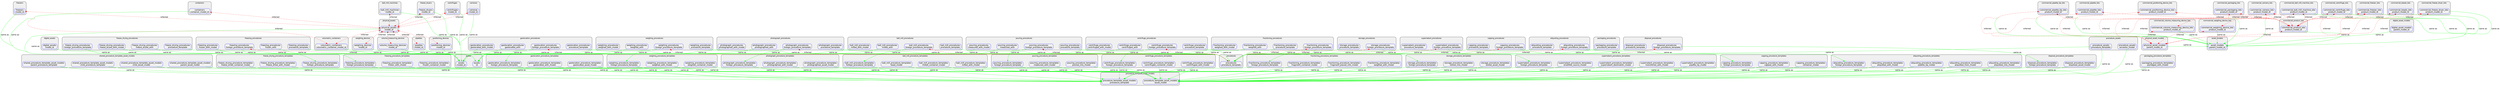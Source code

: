digraph ColumnSameAsNetwork {
graph [
            fontname="Helvetica",
            fontsize=12,
            bgcolor=white,
            splines=true,
            nodesep=0.6,
            concentrate=true,
            compound=true,
        ];
node [shape=box, style=rounded, fontname="Helvetica"];
edge [fontname="Helvetica"];
subgraph cluster_shared_procedure_template_asset_models {
  C492 [color="blue", fillcolor="#ffffff", label="shared_procedure_template_asset_models\nchild_asset_model"];
  C494 [color="blue", fillcolor="#ffffff", label="shared_procedure_template_asset_models\nchild_procedure_template"];
  C498 [color="blue", fillcolor="#ffffff", label="shared_procedure_template_asset_models\nparent_asset_model"];
  C499 [color="blue", fillcolor="#ffffff", label="shared_procedure_template_asset_models\nparent_procedure_template"];
  label="shared_procedure_template_asset_models";
  style="filled, rounded";
  fillcolor="#f0f0f0";
}
subgraph cluster_commercial_freezer_lots {
  C310 [color="blue", fillcolor="#ffffff", label="commercial_freezer_lots\nproduct_model_id"];
  label="commercial_freezer_lots";
  style="filled, rounded";
  fillcolor="#f0f0f0";
}
subgraph cluster_weighing_devices {
  C561 [color="blue", fillcolor="#ffffff", label="weighing_devices\nmodel_id"];
  label="weighing_devices";
  style="filled, rounded";
  fillcolor="#f0f0f0";
}
subgraph cluster_packaging_procedures {
  C197 [color="blue", fillcolor="#ffffff", label="packaging_procedures\nprocedure_template"];
  label="packaging_procedures";
  style="filled, rounded";
  fillcolor="#f0f0f0";
}
subgraph cluster_disposal_procedure_templates {
  C40 [color="blue", fillcolor="#ffffff", label="disposal_procedure_templates\ndisposed_asset_model"];
  C41 [color="blue", fillcolor="#ffffff", label="disposal_procedure_templates\nforeign_procedure_template"];
  label="disposal_procedure_templates";
  style="filled, rounded";
  fillcolor="#f0f0f0";
}
subgraph cluster_volume_measuring_devices {
  C554 [color="blue", fillcolor="#ffffff", label="volume_measuring_devices\nmodel_id"];
  label="volume_measuring_devices";
  style="filled, rounded";
  fillcolor="#f0f0f0";
}
subgraph cluster_disposal_procedures {
  C162 [color="blue", fillcolor="#ffffff", label="disposal_procedures\nforeign_procedure_template"];
  C164 [color="blue", fillcolor="#ffffff", label="disposal_procedures\nprocedure_template"];
  label="disposal_procedures";
  style="filled, rounded";
  fillcolor="#f0f0f0";
}
subgraph cluster_freezing_procedures {
  C182 [color="blue", fillcolor="#ffffff", label="freezing_procedures\nforeign_procedure_template"];
  C184 [color="blue", fillcolor="#ffffff", label="freezing_procedures\nfrozen_with"];
  C185 [color="blue", fillcolor="#ffffff", label="freezing_procedures\nfrozen_with_model"];
  C187 [color="blue", fillcolor="#ffffff", label="freezing_procedures\nprocedure_template"];
  label="freezing_procedures";
  style="filled, rounded";
  fillcolor="#f0f0f0";
}
subgraph cluster_centrifuge_procedure_templates {
  C30 [color="blue", fillcolor="#ffffff", label="centrifuge_procedure_templates\ncentrifuged_container_model"];
  C31 [color="blue", fillcolor="#ffffff", label="centrifuge_procedure_templates\ncentrifuged_with_model"];
  C32 [color="blue", fillcolor="#ffffff", label="centrifuge_procedure_templates\nforeign_procedure_template"];
  label="centrifuge_procedure_templates";
  style="filled, rounded";
  fillcolor="#f0f0f0";
}
subgraph cluster_commercial_product_lots {
  C326 [color="blue", fillcolor="#ffffff", label="commercial_product_lots\nproduct_model_id"];
  label="commercial_product_lots";
  style="filled, rounded";
  fillcolor="#f0f0f0";
}
subgraph cluster_freeze_drying_procedures {
  C175 [color="blue", fillcolor="#ffffff", label="freeze_drying_procedures\nforeign_procedure_template"];
  C177 [color="blue", fillcolor="#ffffff", label="freeze_drying_procedures\nfreeze_dryed_with"];
  C178 [color="blue", fillcolor="#ffffff", label="freeze_drying_procedures\nfreeze_dryed_with_model"];
  C180 [color="blue", fillcolor="#ffffff", label="freeze_drying_procedures\nprocedure_template"];
  label="freeze_drying_procedures";
  style="filled, rounded";
  fillcolor="#f0f0f0";
}
subgraph cluster_supernatant_procedure_templates {
  C115 [color="blue", fillcolor="#ffffff", label="supernatant_procedure_templates\nforeign_procedure_template"];
  C117 [color="blue", fillcolor="#ffffff", label="supernatant_procedure_templates\npipette_tip_model"];
  C123 [color="blue", fillcolor="#ffffff", label="supernatant_procedure_templates\nstratified_source_model"];
  C124 [color="blue", fillcolor="#ffffff", label="supernatant_procedure_templates\nsupernatant_destination_model"];
  C125 [color="blue", fillcolor="#ffffff", label="supernatant_procedure_templates\ntransferred_with_model"];
  label="supernatant_procedure_templates";
  style="filled, rounded";
  fillcolor="#f0f0f0";
}
subgraph cluster_geolocation_procedures {
  C189 [color="blue", fillcolor="#ffffff", label="geolocation_procedures\nforeign_procedure_template"];
  C191 [color="blue", fillcolor="#ffffff", label="geolocation_procedures\ngeolocated_with"];
  C192 [color="blue", fillcolor="#ffffff", label="geolocation_procedures\ngeolocated_with_model"];
  C194 [color="blue", fillcolor="#ffffff", label="geolocation_procedures\nprocedure_template"];
  label="geolocation_procedures";
  style="filled, rounded";
  fillcolor="#f0f0f0";
}
subgraph cluster_pouring_procedure_templates {
  C89 [color="blue", fillcolor="#ffffff", label="pouring_procedure_templates\nforeign_procedure_template"];
  C91 [color="blue", fillcolor="#ffffff", label="pouring_procedure_templates\nmeasured_with_model"];
  C93 [color="blue", fillcolor="#ffffff", label="pouring_procedure_templates\npoured_into_model"];
  label="pouring_procedure_templates";
  style="filled, rounded";
  fillcolor="#f0f0f0";
}
subgraph cluster_geolocation_procedure_templates {
  C73 [color="blue", fillcolor="#ffffff", label="geolocation_procedure_templates\nforeign_procedure_template"];
  C74 [color="blue", fillcolor="#ffffff", label="geolocation_procedure_templates\ngeolocated_asset_model"];
  C75 [color="blue", fillcolor="#ffffff", label="geolocation_procedure_templates\ngeolocated_with_model"];
  label="geolocation_procedure_templates";
  style="filled, rounded";
  fillcolor="#f0f0f0";
}
subgraph cluster_freezers {
  C363 [color="blue", fillcolor="#ffffff", label="freezers\nmodel_id"];
  label="freezers";
  style="filled, rounded";
  fillcolor="#f0f0f0";
}
subgraph cluster_cameras {
  C282 [color="blue", fillcolor="#ffffff", label="cameras\nmodel_id"];
  label="cameras";
  style="filled, rounded";
  fillcolor="#f0f0f0";
}
subgraph cluster_commercial_centrifuge_lots {
  C304 [color="blue", fillcolor="#ffffff", label="commercial_centrifuge_lots\nproduct_model_id"];
  label="commercial_centrifuge_lots";
  style="filled, rounded";
  fillcolor="#f0f0f0";
}
subgraph cluster_commercial_pipette_tip_lots {
  C319 [color="blue", fillcolor="#ffffff", label="commercial_pipette_tip_lots\nproduct_model_id"];
  label="commercial_pipette_tip_lots";
  style="filled, rounded";
  fillcolor="#f0f0f0";
}
subgraph cluster_storage_procedure_templates {
  C107 [color="blue", fillcolor="#ffffff", label="storage_procedure_templates\nforeign_procedure_template"];
  C113 [color="blue", fillcolor="#ffffff", label="storage_procedure_templates\nstored_asset_model"];
  C114 [color="blue", fillcolor="#ffffff", label="storage_procedure_templates\nstored_into_model"];
  label="storage_procedure_templates";
  style="filled, rounded";
  fillcolor="#f0f0f0";
}
subgraph cluster_weighing_procedures {
  C234 [color="blue", fillcolor="#ffffff", label="weighing_procedures\nforeign_procedure_template"];
  C237 [color="blue", fillcolor="#ffffff", label="weighing_procedures\nprocedure_template"];
  C239 [color="blue", fillcolor="#ffffff", label="weighing_procedures\nweighed_with"];
  C240 [color="blue", fillcolor="#ffffff", label="weighing_procedures\nweighed_with_model"];
  label="weighing_procedures";
  style="filled, rounded";
  fillcolor="#f0f0f0";
}
subgraph cluster_photograph_procedures {
  C199 [color="blue", fillcolor="#ffffff", label="photograph_procedures\nforeign_procedure_template"];
  C201 [color="blue", fillcolor="#ffffff", label="photograph_procedures\nphotographed_with"];
  C202 [color="blue", fillcolor="#ffffff", label="photograph_procedures\nphotographed_with_model"];
  C204 [color="blue", fillcolor="#ffffff", label="photograph_procedures\nprocedure_template"];
  label="photograph_procedures";
  style="filled, rounded";
  fillcolor="#f0f0f0";
}
subgraph cluster_ball_mill_procedures {
  C141 [color="blue", fillcolor="#ffffff", label="ball_mill_procedures\nforeign_procedure_template"];
  C143 [color="blue", fillcolor="#ffffff", label="ball_mill_procedures\nmilled_with"];
  C144 [color="blue", fillcolor="#ffffff", label="ball_mill_procedures\nmilled_with_model"];
  C146 [color="blue", fillcolor="#ffffff", label="ball_mill_procedures\nprocedure_template"];
  label="ball_mill_procedures";
  style="filled, rounded";
  fillcolor="#f0f0f0";
}
subgraph cluster_storage_procedures {
  C220 [color="blue", fillcolor="#ffffff", label="storage_procedures\nforeign_procedure_template"];
  C222 [color="blue", fillcolor="#ffffff", label="storage_procedures\nprocedure_template"];
  label="storage_procedures";
  style="filled, rounded";
  fillcolor="#f0f0f0";
}
subgraph cluster_digital_assets {
  C349 [color="blue", fillcolor="#ffffff", label="digital_assets\nmodel_id"];
  label="digital_assets";
  style="filled, rounded";
  fillcolor="#f0f0f0";
}
subgraph cluster_asset_models {
  C258 [color="blue", fillcolor="#ffffff", label="asset_models\nparent_model_id"];
  label="asset_models";
  style="filled, rounded";
  fillcolor="#f0f0f0";
}
subgraph cluster_commercial_packaging_lots {
  C313 [color="blue", fillcolor="#ffffff", label="commercial_packaging_lots\nproduct_model_id"];
  label="commercial_packaging_lots";
  style="filled, rounded";
  fillcolor="#f0f0f0";
}
subgraph cluster_pipettes {
  C425 [color="blue", fillcolor="#ffffff", label="pipettes\nmodel_id"];
  label="pipettes";
  style="filled, rounded";
  fillcolor="#f0f0f0";
}
subgraph cluster_assets {
  C264 [color="blue", fillcolor="#ffffff", label="assets\nid"];
  C265 [color="blue", fillcolor="#ffffff", label="assets\nmodel_id"];
  label="assets";
  style="filled, rounded";
  fillcolor="#f0f0f0";
}
subgraph cluster_freeze_drying_procedure_templates {
  C54 [color="blue", fillcolor="#ffffff", label="freeze_drying_procedure_templates\nforeign_procedure_template"];
  C55 [color="blue", fillcolor="#ffffff", label="freeze_drying_procedure_templates\nfreeze_dried_container_model"];
  C56 [color="blue", fillcolor="#ffffff", label="freeze_drying_procedure_templates\nfreeze_dried_with_model"];
  label="freeze_drying_procedure_templates";
  style="filled, rounded";
  fillcolor="#f0f0f0";
}
subgraph cluster_procedures {
  C216 [color="blue", fillcolor="#ffffff", label="procedures\nprocedure_template"];
  label="procedures";
  style="filled, rounded";
  fillcolor="#f0f0f0";
}
subgraph cluster_positioning_devices {
  C428 [color="blue", fillcolor="#ffffff", label="positioning_devices\nmodel_id"];
  label="positioning_devices";
  style="filled, rounded";
  fillcolor="#f0f0f0";
}
subgraph cluster_procedure_assets {
  C429 [color="blue", fillcolor="#ffffff", label="procedure_assets\nancestor_model"];
  C435 [color="blue", fillcolor="#ffffff", label="procedure_assets\nprocedure_template"];
  label="procedure_assets";
  style="filled, rounded";
  fillcolor="#f0f0f0";
}
subgraph cluster_ball_mill_machines {
  C271 [color="blue", fillcolor="#ffffff", label="ball_mill_machines\nmodel_id"];
  label="ball_mill_machines";
  style="filled, rounded";
  fillcolor="#f0f0f0";
}
subgraph cluster_capping_procedures {
  C150 [color="blue", fillcolor="#ffffff", label="capping_procedures\nforeign_procedure_template"];
  C152 [color="blue", fillcolor="#ffffff", label="capping_procedures\nprocedure_template"];
  label="capping_procedures";
  style="filled, rounded";
  fillcolor="#f0f0f0";
}
subgraph cluster_pouring_procedures {
  C206 [color="blue", fillcolor="#ffffff", label="pouring_procedures\nforeign_procedure_template"];
  C207 [color="blue", fillcolor="#ffffff", label="pouring_procedures\nmeasured_with"];
  C208 [color="blue", fillcolor="#ffffff", label="pouring_procedures\nmeasured_with_model"];
  C212 [color="blue", fillcolor="#ffffff", label="pouring_procedures\nprocedure_template"];
  label="pouring_procedures";
  style="filled, rounded";
  fillcolor="#f0f0f0";
}
subgraph cluster_volumetric_containers {
  C558 [color="blue", fillcolor="#ffffff", label="volumetric_containers\nvolumetric_container_model_id"];
  label="volumetric_containers";
  style="filled, rounded";
  fillcolor="#f0f0f0";
}
subgraph cluster_physical_assets {
  C421 [color="blue", fillcolor="#ffffff", label="physical_assets\nmodel_id"];
  label="physical_assets";
  style="filled, rounded";
  fillcolor="#f0f0f0";
}
subgraph cluster_procedure_template_asset_models {
  C437 [color="blue", fillcolor="#ffffff", label="procedure_template_asset_models\nasset_model"];
  C442 [color="blue", fillcolor="#ffffff", label="procedure_template_asset_models\nprocedure_template"];
  label="procedure_template_asset_models";
  style="filled, rounded";
  fillcolor="#f0f0f0";
}
subgraph cluster_centrifuges {
  C286 [color="blue", fillcolor="#ffffff", label="centrifuges\nmodel_id"];
  label="centrifuges";
  style="filled, rounded";
  fillcolor="#f0f0f0";
}
subgraph cluster_photograph_procedure_templates {
  C83 [color="blue", fillcolor="#ffffff", label="photograph_procedure_templates\nforeign_procedure_template"];
  C84 [color="blue", fillcolor="#ffffff", label="photograph_procedure_templates\nphotographed_asset_model"];
  C85 [color="blue", fillcolor="#ffffff", label="photograph_procedure_templates\nphotographed_with_model"];
  label="photograph_procedure_templates";
  style="filled, rounded";
  fillcolor="#f0f0f0";
}
subgraph cluster_aliquoting_procedure_templates {
  C0 [color="blue", fillcolor="#ffffff", label="aliquoting_procedure_templates\naliquoted_from_model"];
  C1 [color="blue", fillcolor="#ffffff", label="aliquoting_procedure_templates\naliquoted_into_model"];
  C2 [color="blue", fillcolor="#ffffff", label="aliquoting_procedure_templates\naliquoted_with_model"];
  C3 [color="blue", fillcolor="#ffffff", label="aliquoting_procedure_templates\nforeign_procedure_template"];
  C5 [color="blue", fillcolor="#ffffff", label="aliquoting_procedure_templates\npipette_tip_model"];
  label="aliquoting_procedure_templates";
  style="filled, rounded";
  fillcolor="#f0f0f0";
}
subgraph cluster_commercial_pipette_lots {
  C316 [color="blue", fillcolor="#ffffff", label="commercial_pipette_lots\nproduct_model_id"];
  label="commercial_pipette_lots";
  style="filled, rounded";
  fillcolor="#f0f0f0";
}
subgraph cluster_centrifuge_procedures {
  C154 [color="blue", fillcolor="#ffffff", label="centrifuge_procedures\ncentrifuged_with"];
  C155 [color="blue", fillcolor="#ffffff", label="centrifuge_procedures\ncentrifuged_with_model"];
  C157 [color="blue", fillcolor="#ffffff", label="centrifuge_procedures\nforeign_procedure_template"];
  C159 [color="blue", fillcolor="#ffffff", label="centrifuge_procedures\nprocedure_template"];
  label="centrifuge_procedures";
  style="filled, rounded";
  fillcolor="#f0f0f0";
}
subgraph cluster_fractioning_procedures {
  C166 [color="blue", fillcolor="#ffffff", label="fractioning_procedures\nforeign_procedure_template"];
  C171 [color="blue", fillcolor="#ffffff", label="fractioning_procedures\nprocedure_template"];
  C172 [color="blue", fillcolor="#ffffff", label="fractioning_procedures\nweighed_with"];
  C173 [color="blue", fillcolor="#ffffff", label="fractioning_procedures\nweighed_with_model"];
  label="fractioning_procedures";
  style="filled, rounded";
  fillcolor="#f0f0f0";
}
subgraph cluster_aliquoting_procedures {
  C135 [color="blue", fillcolor="#ffffff", label="aliquoting_procedures\nforeign_procedure_template"];
  C138 [color="blue", fillcolor="#ffffff", label="aliquoting_procedures\nprocedure_template"];
  label="aliquoting_procedures";
  style="filled, rounded";
  fillcolor="#f0f0f0";
}
subgraph cluster_commercial_ball_mill_machine_lots {
  C295 [color="blue", fillcolor="#ffffff", label="commercial_ball_mill_machine_lots\nproduct_model_id"];
  label="commercial_ball_mill_machine_lots";
  style="filled, rounded";
  fillcolor="#f0f0f0";
}
subgraph cluster_weighing_procedure_templates {
  C126 [color="blue", fillcolor="#ffffff", label="weighing_procedure_templates\nforeign_procedure_template"];
  C130 [color="blue", fillcolor="#ffffff", label="weighing_procedure_templates\nweighed_container_model"];
  C131 [color="blue", fillcolor="#ffffff", label="weighing_procedure_templates\nweighed_with_model"];
  label="weighing_procedure_templates";
  style="filled, rounded";
  fillcolor="#f0f0f0";
}
subgraph cluster_ball_mill_procedure_templates {
  C11 [color="blue", fillcolor="#ffffff", label="ball_mill_procedure_templates\nbead_model"];
  C12 [color="blue", fillcolor="#ffffff", label="ball_mill_procedure_templates\nforeign_procedure_template"];
  C16 [color="blue", fillcolor="#ffffff", label="ball_mill_procedure_templates\nmilled_container_model"];
  C17 [color="blue", fillcolor="#ffffff", label="ball_mill_procedure_templates\nmilled_with_model"];
  label="ball_mill_procedure_templates";
  style="filled, rounded";
  fillcolor="#f0f0f0";
}
subgraph cluster_packaging_procedure_templates {
  C79 [color="blue", fillcolor="#ffffff", label="packaging_procedure_templates\npackaged_with_model"];
  label="packaging_procedure_templates";
  style="filled, rounded";
  fillcolor="#f0f0f0";
}
subgraph cluster_commercial_positioning_device_lots {
  C322 [color="blue", fillcolor="#ffffff", label="commercial_positioning_device_lots\nproduct_model_id"];
  label="commercial_positioning_device_lots";
  style="filled, rounded";
  fillcolor="#f0f0f0";
}
subgraph cluster_fractioning_procedure_templates {
  C44 [color="blue", fillcolor="#ffffff", label="fractioning_procedure_templates\nforeign_procedure_template"];
  C45 [color="blue", fillcolor="#ffffff", label="fractioning_procedure_templates\nfragment_container_model"];
  C46 [color="blue", fillcolor="#ffffff", label="fractioning_procedure_templates\nfragment_placed_into_model"];
  C53 [color="blue", fillcolor="#ffffff", label="fractioning_procedure_templates\nweighed_with_model"];
  label="fractioning_procedure_templates";
  style="filled, rounded";
  fillcolor="#f0f0f0";
}
subgraph cluster_commercial_volume_measuring_device_lots {
  C331 [color="blue", fillcolor="#ffffff", label="commercial_volume_measuring_device_lots\nproduct_model_id"];
  label="commercial_volume_measuring_device_lots";
  style="filled, rounded";
  fillcolor="#f0f0f0";
}
subgraph cluster_commercial_beads_lots {
  C298 [color="blue", fillcolor="#ffffff", label="commercial_beads_lots\nproduct_model_id"];
  label="commercial_beads_lots";
  style="filled, rounded";
  fillcolor="#f0f0f0";
}
subgraph cluster_freeze_dryers {
  C360 [color="blue", fillcolor="#ffffff", label="freeze_dryers\nmodel_id"];
  label="freeze_dryers";
  style="filled, rounded";
  fillcolor="#f0f0f0";
}
subgraph cluster_commercial_camera_lots {
  C301 [color="blue", fillcolor="#ffffff", label="commercial_camera_lots\nproduct_model_id"];
  label="commercial_camera_lots";
  style="filled, rounded";
  fillcolor="#f0f0f0";
}
subgraph cluster_supernatant_procedures {
  C226 [color="blue", fillcolor="#ffffff", label="supernatant_procedures\nforeign_procedure_template"];
  C229 [color="blue", fillcolor="#ffffff", label="supernatant_procedures\nprocedure_template"];
  label="supernatant_procedures";
  style="filled, rounded";
  fillcolor="#f0f0f0";
}
subgraph cluster_physical_asset_models {
  C419 [color="blue", fillcolor="#ffffff", label="physical_asset_models\nparent_model_id"];
  label="physical_asset_models";
  style="filled, rounded";
  fillcolor="#f0f0f0";
}
subgraph cluster_commercial_weighing_device_lots {
  C334 [color="blue", fillcolor="#ffffff", label="commercial_weighing_device_lots\nproduct_model_id"];
  label="commercial_weighing_device_lots";
  style="filled, rounded";
  fillcolor="#f0f0f0";
}
subgraph cluster_commercial_freeze_dryer_lots {
  C307 [color="blue", fillcolor="#ffffff", label="commercial_freeze_dryer_lots\nproduct_model_id"];
  label="commercial_freeze_dryer_lots";
  style="filled, rounded";
  fillcolor="#f0f0f0";
}
subgraph cluster_containers {
  C342 [color="blue", fillcolor="#ffffff", label="containers\ncontainer_model_id"];
  label="containers";
  style="filled, rounded";
  fillcolor="#f0f0f0";
}
subgraph cluster_capping_procedure_templates {
  C24 [color="blue", fillcolor="#ffffff", label="capping_procedure_templates\ncapped_with_model"];
  C25 [color="blue", fillcolor="#ffffff", label="capping_procedure_templates\ncontainer_model"];
  C26 [color="blue", fillcolor="#ffffff", label="capping_procedure_templates\nforeign_procedure_template"];
  label="capping_procedure_templates";
  style="filled, rounded";
  fillcolor="#f0f0f0";
}
subgraph cluster_freezing_procedure_templates {
  C64 [color="blue", fillcolor="#ffffff", label="freezing_procedure_templates\nforeign_procedure_template"];
  C65 [color="blue", fillcolor="#ffffff", label="freezing_procedure_templates\nfrozen_container_model"];
  C66 [color="blue", fillcolor="#ffffff", label="freezing_procedure_templates\nfrozen_with_model"];
  label="freezing_procedure_templates";
  style="filled, rounded";
  fillcolor="#f0f0f0";
}
subgraph cluster_digital_asset_models {
  C347 [color="blue", fillcolor="#ffffff", label="digital_asset_models\nparent_model_id"];
  label="digital_asset_models";
  style="filled, rounded";
  fillcolor="#f0f0f0";
}
  C0 -> C437 [color="green", label="same as"];
  C1 -> C437 [color="green", label="same as"];
  C2 -> C437 [color="green", label="same as"];
  C3 -> C442 [color="green", label="same as"];
  C5 -> C437 [color="green", label="same as"];
  C11 -> C437 [color="green", label="same as"];
  C12 -> C442 [color="green", label="same as"];
  C16 -> C437 [color="green", label="same as"];
  C17 -> C437 [color="green", label="same as"];
  C24 -> C437 [color="green", label="same as"];
  C25 -> C437 [color="green", label="same as"];
  C26 -> C442 [color="green", label="same as"];
  C30 -> C437 [color="green", label="same as"];
  C31 -> C437 [color="green", label="same as"];
  C32 -> C442 [color="green", label="same as"];
  C40 -> C437 [color="green", label="same as"];
  C41 -> C442 [color="green", label="same as"];
  C44 -> C442 [color="green", label="same as"];
  C45 -> C437 [color="green", label="same as"];
  C46 -> C437 [color="green", label="same as"];
  C53 -> C437 [color="green", label="same as"];
  C55 -> C437 [color="green", label="same as"];
  C56 -> C437 [color="green", label="same as"];
  C64 -> C442 [color="green", label="same as"];
  C65 -> C437 [color="green", label="same as"];
  C66 -> C437 [color="green", label="same as"];
  C73 -> C442 [color="green", label="same as"];
  C74 -> C437 [color="green", label="same as"];
  C75 -> C437 [color="green", label="same as"];
  C79 -> C437 [color="green", label="same as"];
  C83 -> C442 [color="green", label="same as"];
  C84 -> C437 [color="green", label="same as"];
  C85 -> C437 [color="green", label="same as"];
  C89 -> C442 [color="green", label="same as"];
  C91 -> C437 [color="green", label="same as"];
  C93 -> C437 [color="green", label="same as"];
  C107 -> C442 [color="green", label="same as"];
  C113 -> C437 [color="green", label="same as"];
  C114 -> C437 [color="green", label="same as"];
  C115 -> C442 [color="green", label="same as"];
  C117 -> C437 [color="green", label="same as"];
  C123 -> C437 [color="green", label="same as"];
  C124 -> C437 [color="green", label="same as"];
  C125 -> C437 [color="green", label="same as"];
  C126 -> C442 [color="green", label="same as"];
  C130 -> C437 [color="green", label="same as"];
  C131 -> C437 [color="green", label="same as"];
  C135 -> C3 [color="green", label="same as"];
  C138 -> C216 [color="green", label="same as"];
  C141 -> C12 [color="green", label="same as"];
  C143 -> C264 [color="green", label="same as"];
  C144 -> C265 [color="green", label="same as"];
  C146 -> C216 [color="green", label="same as"];
  C150 -> C26 [color="green", label="same as"];
  C152 -> C216 [color="green", label="same as"];
  C154 -> C264 [color="green", label="same as"];
  C155 -> C265 [color="green", label="same as"];
  C157 -> C32 [color="green", label="same as"];
  C159 -> C216 [color="green", label="same as"];
  C162 -> C41 [color="green", label="same as"];
  C164 -> C216 [color="green", label="same as"];
  C166 -> C44 [color="green", label="same as"];
  C171 -> C216 [color="green", label="same as"];
  C172 -> C264 [color="green", label="same as"];
  C173 -> C265 [color="green", label="same as"];
  C175 -> C54 [color="green", label="same as"];
  C177 -> C264 [color="green", label="same as"];
  C178 -> C265 [color="green", label="same as"];
  C180 -> C216 [color="green", label="same as"];
  C182 -> C64 [color="green", label="same as"];
  C184 -> C264 [color="green", label="same as"];
  C185 -> C265 [color="green", label="same as"];
  C187 -> C216 [color="green", label="same as"];
  C189 -> C73 [color="green", label="same as"];
  C191 -> C264 [color="green", label="same as"];
  C192 -> C265 [color="green", label="same as"];
  C194 -> C216 [color="green", label="same as"];
  C197 -> C216 [color="green", label="same as"];
  C199 -> C83 [color="green", label="same as"];
  C201 -> C264 [color="green", label="same as"];
  C202 -> C265 [color="green", label="same as"];
  C204 -> C216 [color="green", label="same as"];
  C206 -> C89 [color="green", label="same as"];
  C207 -> C264 [color="green", label="same as"];
  C208 -> C265 [color="green", label="same as"];
  C212 -> C216 [color="green", label="same as"];
  C220 -> C107 [color="green", label="same as"];
  C222 -> C216 [color="green", label="same as"];
  C226 -> C115 [color="green", label="same as"];
  C229 -> C216 [color="green", label="same as"];
  C234 -> C126 [color="green", label="same as"];
  C237 -> C216 [color="green", label="same as"];
  C239 -> C264 [color="green", label="same as"];
  C240 -> C265 [color="green", label="same as"];
  C271 -> C265 [color="green", label="same as"];
  C282 -> C265 [color="green", label="same as"];
  C286 -> C265 [color="green", label="same as"];
  C295 -> C258 [color="green", label="same as"];
  C298 -> C258 [color="green", label="same as"];
  C301 -> C258 [color="green", label="same as"];
  C304 -> C258 [color="green", label="same as"];
  C307 -> C258 [color="green", label="same as"];
  C310 -> C258 [color="green", label="same as"];
  C313 -> C258 [color="green", label="same as"];
  C316 -> C258 [color="green", label="same as"];
  C319 -> C258 [color="green", label="same as"];
  C322 -> C258 [color="green", label="same as"];
  C326 -> C258 [color="green", label="same as"];
  C331 -> C258 [color="green", label="same as"];
  C334 -> C258 [color="green", label="same as"];
  C342 -> C265 [color="green", label="same as"];
  C347 -> C258 [color="green", label="same as"];
  C349 -> C265 [color="green", label="same as"];
  C360 -> C265 [color="green", label="same as"];
  C363 -> C265 [color="green", label="same as"];
  C419 -> C258 [color="green", label="same as"];
  C421 -> C265 [color="green", label="same as"];
  C425 -> C265 [color="green", label="same as"];
  C428 -> C265 [color="green", label="same as"];
  C429 -> C437 [color="green", label="same as"];
  C435 -> C216 [color="green", label="same as"];
  C435 -> C442 [color="green", label="same as"];
  C492 -> C437 [color="green", label="same as"];
  C494 -> C442 [color="green", label="same as"];
  C498 -> C437 [color="green", label="same as"];
  C499 -> C442 [color="green", label="same as"];
  C554 -> C265 [color="green", label="same as"];
  C558 -> C265 [color="green", label="same as"];
  C561 -> C265 [color="green", label="same as"];
  C135 -> C216 [dir="both", color="red", label="inferred", style=dashed];
  C141 -> C216 [dir="both", color="red", label="inferred", style=dashed];
  C150 -> C216 [dir="both", color="red", label="inferred", style=dashed];
  C157 -> C216 [dir="both", color="red", label="inferred", style=dashed];
  C162 -> C216 [dir="both", color="red", label="inferred", style=dashed];
  C166 -> C216 [dir="both", color="red", label="inferred", style=dashed];
  C182 -> C216 [dir="both", color="red", label="inferred", style=dashed];
  C189 -> C216 [dir="both", color="red", label="inferred", style=dashed];
  C199 -> C216 [dir="both", color="red", label="inferred", style=dashed];
  C206 -> C216 [dir="both", color="red", label="inferred", style=dashed];
  C216 -> C220 [dir="both", color="red", label="inferred", style=dashed];
  C216 -> C226 [dir="both", color="red", label="inferred", style=dashed];
  C216 -> C234 [dir="both", color="red", label="inferred", style=dashed];
  C271 -> C421 [dir="both", color="red", label="inferred", style=dashed];
  C282 -> C421 [dir="both", color="red", label="inferred", style=dashed];
  C286 -> C421 [dir="both", color="red", label="inferred", style=dashed];
  C295 -> C326 [dir="both", color="red", label="inferred", style=dashed];
  C295 -> C419 [dir="both", color="red", label="inferred", style=dashed];
  C298 -> C326 [dir="both", color="red", label="inferred", style=dashed];
  C298 -> C419 [dir="both", color="red", label="inferred", style=dashed];
  C301 -> C326 [dir="both", color="red", label="inferred", style=dashed];
  C301 -> C419 [dir="both", color="red", label="inferred", style=dashed];
  C304 -> C326 [dir="both", color="red", label="inferred", style=dashed];
  C304 -> C419 [dir="both", color="red", label="inferred", style=dashed];
  C307 -> C326 [dir="both", color="red", label="inferred", style=dashed];
  C307 -> C419 [dir="both", color="red", label="inferred", style=dashed];
  C310 -> C326 [dir="both", color="red", label="inferred", style=dashed];
  C310 -> C419 [dir="both", color="red", label="inferred", style=dashed];
  C313 -> C326 [dir="both", color="red", label="inferred", style=dashed];
  C313 -> C419 [dir="both", color="red", label="inferred", style=dashed];
  C316 -> C326 [dir="both", color="red", label="inferred", style=dashed];
  C316 -> C419 [dir="both", color="red", label="inferred", style=dashed];
  C319 -> C326 [dir="both", color="red", label="inferred", style=dashed];
  C319 -> C419 [dir="both", color="red", label="inferred", style=dashed];
  C322 -> C326 [dir="both", color="red", label="inferred", style=dashed];
  C322 -> C419 [dir="both", color="red", label="inferred", style=dashed];
  C326 -> C331 [dir="both", color="red", label="inferred", style=dashed];
  C326 -> C334 [dir="both", color="red", label="inferred", style=dashed];
  C326 -> C419 [dir="both", color="red", label="inferred", style=dashed];
  C331 -> C419 [dir="both", color="red", label="inferred", style=dashed];
  C334 -> C419 [dir="both", color="red", label="inferred", style=dashed];
  C342 -> C421 [dir="both", color="red", label="inferred", style=dashed];
  C342 -> C558 [dir="both", color="red", label="inferred", style=dashed];
  C360 -> C421 [dir="both", color="red", label="inferred", style=dashed];
  C363 -> C421 [dir="both", color="red", label="inferred", style=dashed];
  C421 -> C425 [dir="both", color="red", label="inferred", style=dashed];
  C421 -> C428 [dir="both", color="red", label="inferred", style=dashed];
  C421 -> C554 [dir="both", color="red", label="inferred", style=dashed];
  C421 -> C558 [dir="both", color="red", label="inferred", style=dashed];
  C421 -> C561 [dir="both", color="red", label="inferred", style=dashed];
}
